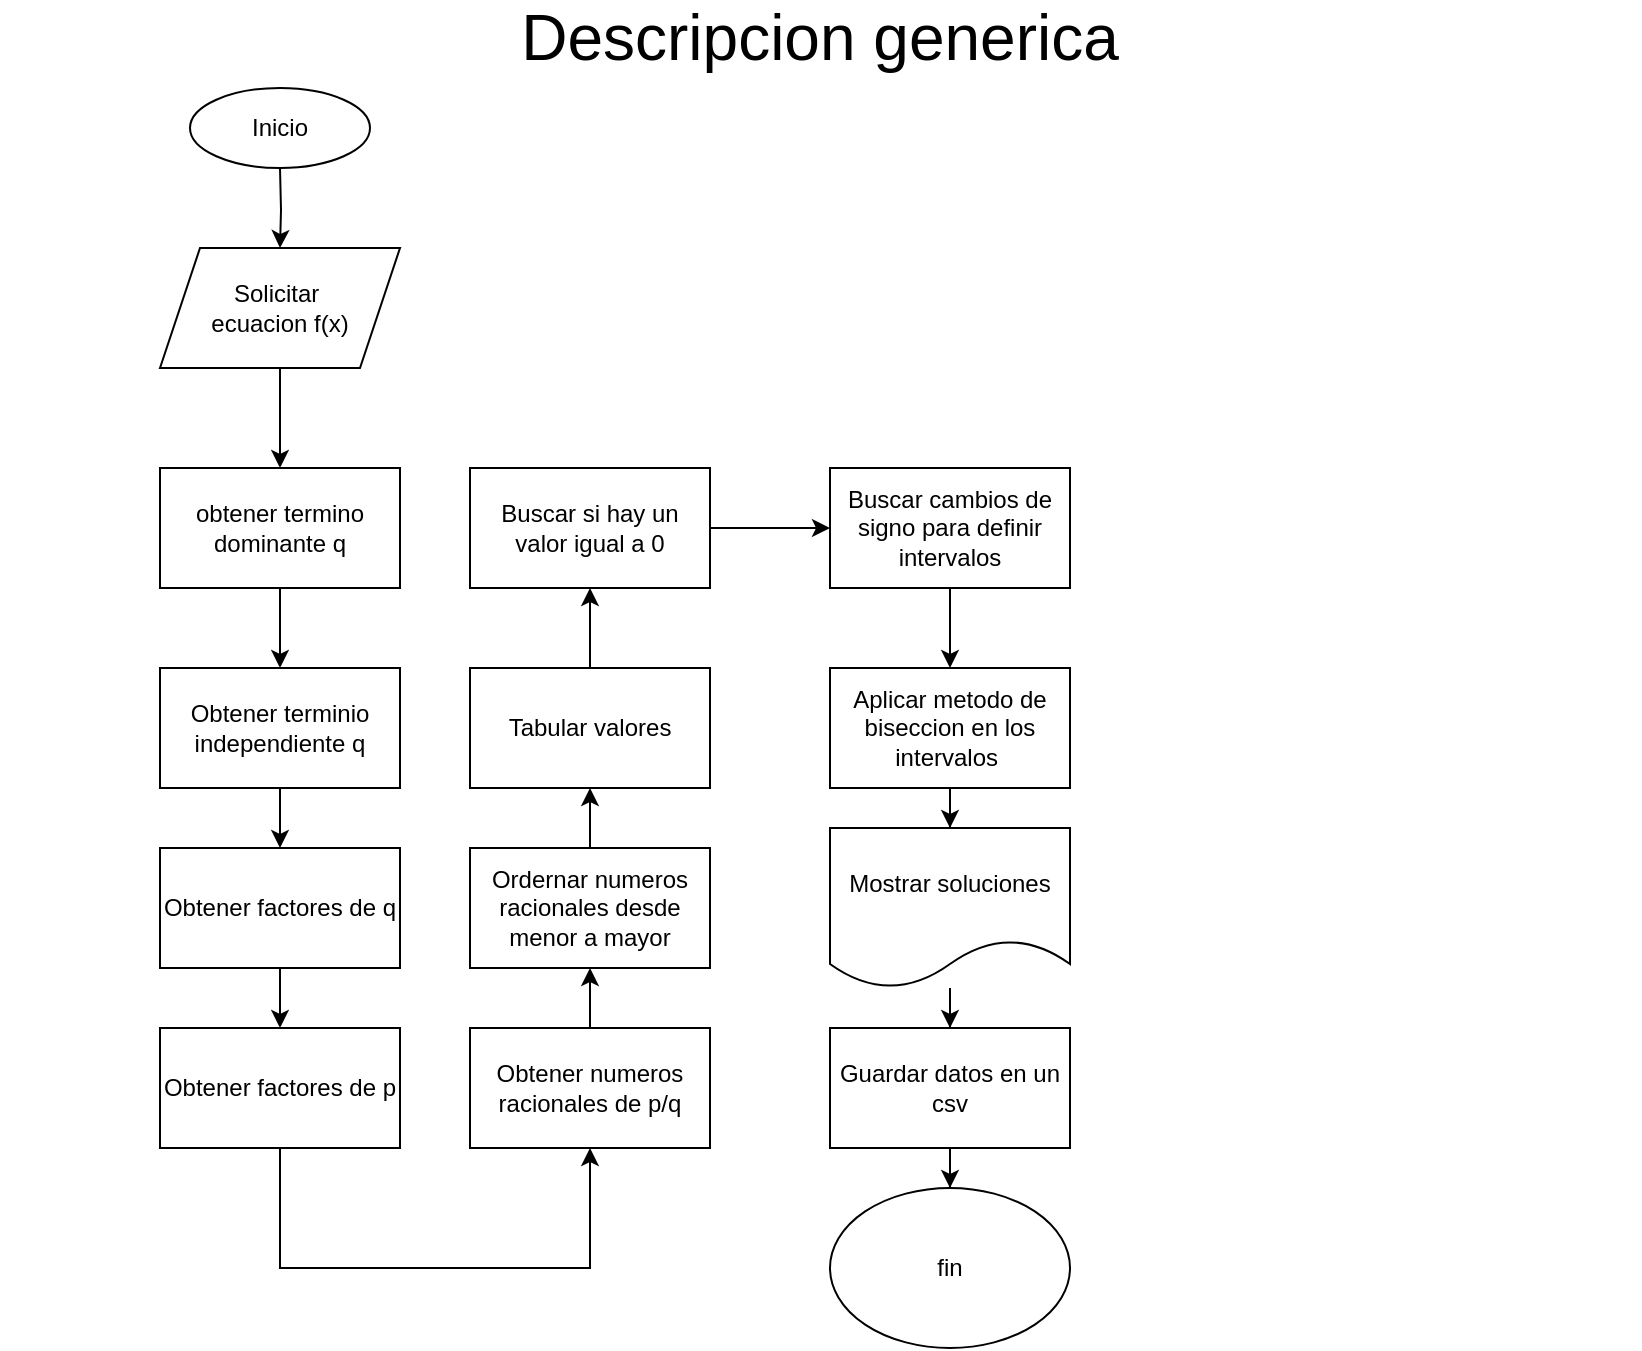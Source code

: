 <mxfile version="28.1.2" pages="4">
  <diagram name="Página-1" id="MC8ZyQXEYce4kLtoMkk8">
    <mxGraphModel dx="1678" dy="989" grid="1" gridSize="10" guides="1" tooltips="1" connect="1" arrows="1" fold="1" page="1" pageScale="1" pageWidth="827" pageHeight="1169" math="0" shadow="0">
      <root>
        <mxCell id="0" />
        <mxCell id="1" parent="0" />
        <mxCell id="cthobEcDny0mZ7YEq7WZ-3" style="edgeStyle=orthogonalEdgeStyle;rounded=0;orthogonalLoop=1;jettySize=auto;html=1;entryX=0.5;entryY=0;entryDx=0;entryDy=0;" edge="1" parent="1" target="cthobEcDny0mZ7YEq7WZ-2">
          <mxGeometry relative="1" as="geometry">
            <mxPoint x="140" y="100" as="sourcePoint" />
          </mxGeometry>
        </mxCell>
        <mxCell id="cthobEcDny0mZ7YEq7WZ-1" value="Inicio" style="ellipse;whiteSpace=wrap;html=1;" vertex="1" parent="1">
          <mxGeometry x="95" y="60" width="90" height="40" as="geometry" />
        </mxCell>
        <mxCell id="cthobEcDny0mZ7YEq7WZ-6" style="edgeStyle=orthogonalEdgeStyle;rounded=0;orthogonalLoop=1;jettySize=auto;html=1;entryX=0.5;entryY=0;entryDx=0;entryDy=0;" edge="1" parent="1" source="cthobEcDny0mZ7YEq7WZ-2" target="cthobEcDny0mZ7YEq7WZ-4">
          <mxGeometry relative="1" as="geometry" />
        </mxCell>
        <mxCell id="cthobEcDny0mZ7YEq7WZ-2" value="Solicitar&amp;nbsp;&lt;div&gt;ecuacion f(x)&lt;/div&gt;" style="shape=parallelogram;perimeter=parallelogramPerimeter;whiteSpace=wrap;html=1;fixedSize=1;" vertex="1" parent="1">
          <mxGeometry x="80" y="140" width="120" height="60" as="geometry" />
        </mxCell>
        <mxCell id="cthobEcDny0mZ7YEq7WZ-7" style="edgeStyle=orthogonalEdgeStyle;rounded=0;orthogonalLoop=1;jettySize=auto;html=1;entryX=0.5;entryY=0;entryDx=0;entryDy=0;" edge="1" parent="1" source="cthobEcDny0mZ7YEq7WZ-4" target="cthobEcDny0mZ7YEq7WZ-5">
          <mxGeometry relative="1" as="geometry" />
        </mxCell>
        <mxCell id="cthobEcDny0mZ7YEq7WZ-4" value="obtener termino dominante q" style="rounded=0;whiteSpace=wrap;html=1;" vertex="1" parent="1">
          <mxGeometry x="80" y="250" width="120" height="60" as="geometry" />
        </mxCell>
        <mxCell id="cthobEcDny0mZ7YEq7WZ-10" style="edgeStyle=orthogonalEdgeStyle;rounded=0;orthogonalLoop=1;jettySize=auto;html=1;entryX=0.5;entryY=0;entryDx=0;entryDy=0;" edge="1" parent="1" source="cthobEcDny0mZ7YEq7WZ-5" target="cthobEcDny0mZ7YEq7WZ-8">
          <mxGeometry relative="1" as="geometry" />
        </mxCell>
        <mxCell id="cthobEcDny0mZ7YEq7WZ-5" value="Obtener terminio independiente q" style="rounded=0;whiteSpace=wrap;html=1;" vertex="1" parent="1">
          <mxGeometry x="80" y="350" width="120" height="60" as="geometry" />
        </mxCell>
        <mxCell id="cthobEcDny0mZ7YEq7WZ-11" style="edgeStyle=orthogonalEdgeStyle;rounded=0;orthogonalLoop=1;jettySize=auto;html=1;entryX=0.5;entryY=0;entryDx=0;entryDy=0;" edge="1" parent="1" source="cthobEcDny0mZ7YEq7WZ-8" target="cthobEcDny0mZ7YEq7WZ-9">
          <mxGeometry relative="1" as="geometry" />
        </mxCell>
        <mxCell id="cthobEcDny0mZ7YEq7WZ-8" value="Obtener factores de q" style="rounded=0;whiteSpace=wrap;html=1;" vertex="1" parent="1">
          <mxGeometry x="80" y="440" width="120" height="60" as="geometry" />
        </mxCell>
        <mxCell id="cthobEcDny0mZ7YEq7WZ-14" style="edgeStyle=orthogonalEdgeStyle;rounded=0;orthogonalLoop=1;jettySize=auto;html=1;entryX=0.5;entryY=1;entryDx=0;entryDy=0;" edge="1" parent="1" source="cthobEcDny0mZ7YEq7WZ-9" target="cthobEcDny0mZ7YEq7WZ-12">
          <mxGeometry relative="1" as="geometry">
            <Array as="points">
              <mxPoint x="140" y="650" />
              <mxPoint x="295" y="650" />
            </Array>
          </mxGeometry>
        </mxCell>
        <mxCell id="cthobEcDny0mZ7YEq7WZ-9" value="Obtener factores de p" style="rounded=0;whiteSpace=wrap;html=1;" vertex="1" parent="1">
          <mxGeometry x="80" y="530" width="120" height="60" as="geometry" />
        </mxCell>
        <mxCell id="cthobEcDny0mZ7YEq7WZ-15" style="edgeStyle=orthogonalEdgeStyle;rounded=0;orthogonalLoop=1;jettySize=auto;html=1;entryX=0.5;entryY=1;entryDx=0;entryDy=0;" edge="1" parent="1" source="cthobEcDny0mZ7YEq7WZ-12" target="cthobEcDny0mZ7YEq7WZ-13">
          <mxGeometry relative="1" as="geometry" />
        </mxCell>
        <mxCell id="cthobEcDny0mZ7YEq7WZ-12" value="Obtener numeros racionales de p/q" style="rounded=0;whiteSpace=wrap;html=1;" vertex="1" parent="1">
          <mxGeometry x="235" y="530" width="120" height="60" as="geometry" />
        </mxCell>
        <mxCell id="cthobEcDny0mZ7YEq7WZ-24" style="edgeStyle=orthogonalEdgeStyle;rounded=0;orthogonalLoop=1;jettySize=auto;html=1;entryX=0.5;entryY=1;entryDx=0;entryDy=0;" edge="1" parent="1" source="cthobEcDny0mZ7YEq7WZ-13" target="cthobEcDny0mZ7YEq7WZ-16">
          <mxGeometry relative="1" as="geometry" />
        </mxCell>
        <mxCell id="cthobEcDny0mZ7YEq7WZ-13" value="Ordernar numeros racionales desde menor a mayor" style="rounded=0;whiteSpace=wrap;html=1;" vertex="1" parent="1">
          <mxGeometry x="235" y="440" width="120" height="60" as="geometry" />
        </mxCell>
        <mxCell id="cthobEcDny0mZ7YEq7WZ-25" style="edgeStyle=orthogonalEdgeStyle;rounded=0;orthogonalLoop=1;jettySize=auto;html=1;entryX=0.5;entryY=1;entryDx=0;entryDy=0;" edge="1" parent="1" source="cthobEcDny0mZ7YEq7WZ-16" target="cthobEcDny0mZ7YEq7WZ-17">
          <mxGeometry relative="1" as="geometry" />
        </mxCell>
        <mxCell id="cthobEcDny0mZ7YEq7WZ-16" value="Tabular valores" style="rounded=0;whiteSpace=wrap;html=1;" vertex="1" parent="1">
          <mxGeometry x="235" y="350" width="120" height="60" as="geometry" />
        </mxCell>
        <mxCell id="cthobEcDny0mZ7YEq7WZ-26" style="edgeStyle=orthogonalEdgeStyle;rounded=0;orthogonalLoop=1;jettySize=auto;html=1;entryX=0;entryY=0.5;entryDx=0;entryDy=0;" edge="1" parent="1" source="cthobEcDny0mZ7YEq7WZ-17" target="cthobEcDny0mZ7YEq7WZ-18">
          <mxGeometry relative="1" as="geometry" />
        </mxCell>
        <mxCell id="cthobEcDny0mZ7YEq7WZ-17" value="Buscar si hay un valor igual a 0" style="rounded=0;whiteSpace=wrap;html=1;" vertex="1" parent="1">
          <mxGeometry x="235" y="250" width="120" height="60" as="geometry" />
        </mxCell>
        <mxCell id="cthobEcDny0mZ7YEq7WZ-27" style="edgeStyle=orthogonalEdgeStyle;rounded=0;orthogonalLoop=1;jettySize=auto;html=1;entryX=0.5;entryY=0;entryDx=0;entryDy=0;" edge="1" parent="1" source="cthobEcDny0mZ7YEq7WZ-18" target="cthobEcDny0mZ7YEq7WZ-19">
          <mxGeometry relative="1" as="geometry" />
        </mxCell>
        <mxCell id="cthobEcDny0mZ7YEq7WZ-18" value="Buscar cambios de signo para definir intervalos" style="rounded=0;whiteSpace=wrap;html=1;" vertex="1" parent="1">
          <mxGeometry x="415" y="250" width="120" height="60" as="geometry" />
        </mxCell>
        <mxCell id="cthobEcDny0mZ7YEq7WZ-28" style="edgeStyle=orthogonalEdgeStyle;rounded=0;orthogonalLoop=1;jettySize=auto;html=1;entryX=0.5;entryY=0;entryDx=0;entryDy=0;" edge="1" parent="1" source="cthobEcDny0mZ7YEq7WZ-19" target="cthobEcDny0mZ7YEq7WZ-21">
          <mxGeometry relative="1" as="geometry" />
        </mxCell>
        <mxCell id="cthobEcDny0mZ7YEq7WZ-19" value="Aplicar metodo de biseccion en los intervalos&amp;nbsp;" style="rounded=0;whiteSpace=wrap;html=1;" vertex="1" parent="1">
          <mxGeometry x="415" y="350" width="120" height="60" as="geometry" />
        </mxCell>
        <mxCell id="cthobEcDny0mZ7YEq7WZ-29" style="edgeStyle=orthogonalEdgeStyle;rounded=0;orthogonalLoop=1;jettySize=auto;html=1;entryX=0.5;entryY=0;entryDx=0;entryDy=0;" edge="1" parent="1" source="cthobEcDny0mZ7YEq7WZ-21" target="cthobEcDny0mZ7YEq7WZ-22">
          <mxGeometry relative="1" as="geometry" />
        </mxCell>
        <mxCell id="cthobEcDny0mZ7YEq7WZ-21" value="Mostrar soluciones" style="shape=document;whiteSpace=wrap;html=1;boundedLbl=1;" vertex="1" parent="1">
          <mxGeometry x="415" y="430" width="120" height="80" as="geometry" />
        </mxCell>
        <mxCell id="cthobEcDny0mZ7YEq7WZ-30" style="edgeStyle=orthogonalEdgeStyle;rounded=0;orthogonalLoop=1;jettySize=auto;html=1;entryX=0.5;entryY=0;entryDx=0;entryDy=0;" edge="1" parent="1" source="cthobEcDny0mZ7YEq7WZ-22" target="cthobEcDny0mZ7YEq7WZ-23">
          <mxGeometry relative="1" as="geometry" />
        </mxCell>
        <mxCell id="cthobEcDny0mZ7YEq7WZ-22" value="Guardar datos en un csv" style="rounded=0;whiteSpace=wrap;html=1;" vertex="1" parent="1">
          <mxGeometry x="415" y="530" width="120" height="60" as="geometry" />
        </mxCell>
        <mxCell id="cthobEcDny0mZ7YEq7WZ-23" value="fin" style="ellipse;whiteSpace=wrap;html=1;" vertex="1" parent="1">
          <mxGeometry x="415" y="610" width="120" height="80" as="geometry" />
        </mxCell>
        <mxCell id="GOoDdkEHxIExhY_IjwAM-1" value="&lt;font style=&quot;font-size: 32px;&quot;&gt;Descripcion generica&lt;/font&gt;" style="text;html=1;align=center;verticalAlign=middle;whiteSpace=wrap;rounded=0;" vertex="1" parent="1">
          <mxGeometry y="20" width="820" height="30" as="geometry" />
        </mxCell>
      </root>
    </mxGraphModel>
  </diagram>
  <diagram id="Iwq-_0JRcqvZ9nsTxB9f" name="Página-2">
    <mxGraphModel dx="815" dy="481" grid="1" gridSize="10" guides="1" tooltips="1" connect="1" arrows="1" fold="1" page="1" pageScale="1" pageWidth="827" pageHeight="1169" math="0" shadow="0">
      <root>
        <mxCell id="0" />
        <mxCell id="1" parent="0" />
        <mxCell id="3KULb6sMIFByo9FzDDgP-1" value="&lt;font style=&quot;font-size: 32px;&quot;&gt;Encontrar Multiplos de un Numero&lt;/font&gt;" style="text;html=1;align=center;verticalAlign=middle;whiteSpace=wrap;rounded=0;" vertex="1" parent="1">
          <mxGeometry y="20" width="820" height="30" as="geometry" />
        </mxCell>
        <mxCell id="3KULb6sMIFByo9FzDDgP-6" style="edgeStyle=orthogonalEdgeStyle;rounded=0;orthogonalLoop=1;jettySize=auto;html=1;entryX=0.5;entryY=0;entryDx=0;entryDy=0;" edge="1" parent="1" source="3KULb6sMIFByo9FzDDgP-2" target="3KULb6sMIFByo9FzDDgP-4">
          <mxGeometry relative="1" as="geometry" />
        </mxCell>
        <mxCell id="3KULb6sMIFByo9FzDDgP-2" value="Inicio" style="ellipse;whiteSpace=wrap;html=1;" vertex="1" parent="1">
          <mxGeometry x="320" y="70" width="90" height="60" as="geometry" />
        </mxCell>
        <mxCell id="3KULb6sMIFByo9FzDDgP-9" style="edgeStyle=orthogonalEdgeStyle;rounded=0;orthogonalLoop=1;jettySize=auto;html=1;entryX=0.5;entryY=0;entryDx=0;entryDy=0;" edge="1" parent="1" source="3KULb6sMIFByo9FzDDgP-3" target="3KULb6sMIFByo9FzDDgP-8">
          <mxGeometry relative="1" as="geometry" />
        </mxCell>
        <mxCell id="3KULb6sMIFByo9FzDDgP-3" value="Leer numero y guardarlo en:&amp;nbsp;&lt;div&gt;num&lt;/div&gt;" style="shape=parallelogram;perimeter=parallelogramPerimeter;whiteSpace=wrap;html=1;fixedSize=1;" vertex="1" parent="1">
          <mxGeometry x="305" y="230" width="120" height="60" as="geometry" />
        </mxCell>
        <mxCell id="3KULb6sMIFByo9FzDDgP-7" style="edgeStyle=orthogonalEdgeStyle;rounded=0;orthogonalLoop=1;jettySize=auto;html=1;entryX=0.5;entryY=0;entryDx=0;entryDy=0;" edge="1" parent="1" source="3KULb6sMIFByo9FzDDgP-4" target="3KULb6sMIFByo9FzDDgP-3">
          <mxGeometry relative="1" as="geometry" />
        </mxCell>
        <mxCell id="3KULb6sMIFByo9FzDDgP-4" value="&lt;div style=&quot;text-align: left;&quot;&gt;&lt;span style=&quot;background-color: transparent; color: light-dark(rgb(0, 0, 0), rgb(255, 255, 255));&quot;&gt;&lt;font style=&quot;font-size: 8px;&quot;&gt;Declarar:&lt;/font&gt;&lt;/span&gt;&lt;/div&gt;&lt;div&gt;num : int&lt;/div&gt;&lt;div&gt;multiplos : list&amp;lt;int&amp;gt;&lt;/div&gt;&lt;div&gt;&lt;br&gt;&lt;/div&gt;" style="rounded=0;whiteSpace=wrap;html=1;" vertex="1" parent="1">
          <mxGeometry x="305" y="150" width="120" height="60" as="geometry" />
        </mxCell>
        <mxCell id="3KULb6sMIFByo9FzDDgP-25" style="edgeStyle=orthogonalEdgeStyle;rounded=0;orthogonalLoop=1;jettySize=auto;html=1;entryX=0.5;entryY=0;entryDx=0;entryDy=0;" edge="1" parent="1" source="3KULb6sMIFByo9FzDDgP-8" target="3KULb6sMIFByo9FzDDgP-21">
          <mxGeometry relative="1" as="geometry" />
        </mxCell>
        <mxCell id="3KULb6sMIFByo9FzDDgP-8" value="declarar&amp;nbsp;&lt;div&gt;i : int = 1&lt;/div&gt;" style="rounded=0;whiteSpace=wrap;html=1;" vertex="1" parent="1">
          <mxGeometry x="305" y="320" width="120" height="60" as="geometry" />
        </mxCell>
        <mxCell id="3KULb6sMIFByo9FzDDgP-13" style="edgeStyle=orthogonalEdgeStyle;rounded=0;orthogonalLoop=1;jettySize=auto;html=1;entryX=0;entryY=0.5;entryDx=0;entryDy=0;" edge="1" parent="1" source="3KULb6sMIFByo9FzDDgP-10" target="3KULb6sMIFByo9FzDDgP-12">
          <mxGeometry relative="1" as="geometry" />
        </mxCell>
        <mxCell id="3KULb6sMIFByo9FzDDgP-18" style="edgeStyle=orthogonalEdgeStyle;rounded=0;orthogonalLoop=1;jettySize=auto;html=1;entryX=0.5;entryY=0;entryDx=0;entryDy=0;" edge="1" parent="1" source="3KULb6sMIFByo9FzDDgP-10" target="3KULb6sMIFByo9FzDDgP-17">
          <mxGeometry relative="1" as="geometry" />
        </mxCell>
        <mxCell id="3KULb6sMIFByo9FzDDgP-10" value="num % i == 0" style="rhombus;whiteSpace=wrap;html=1;" vertex="1" parent="1">
          <mxGeometry x="317.5" y="540" width="95" height="90" as="geometry" />
        </mxCell>
        <mxCell id="3KULb6sMIFByo9FzDDgP-20" style="edgeStyle=orthogonalEdgeStyle;rounded=0;orthogonalLoop=1;jettySize=auto;html=1;entryX=1;entryY=0.5;entryDx=0;entryDy=0;" edge="1" parent="1" source="3KULb6sMIFByo9FzDDgP-12" target="3KULb6sMIFByo9FzDDgP-17">
          <mxGeometry relative="1" as="geometry">
            <Array as="points">
              <mxPoint x="550" y="730" />
            </Array>
          </mxGeometry>
        </mxCell>
        <mxCell id="3KULb6sMIFByo9FzDDgP-12" value="Agregar i en list" style="rounded=0;whiteSpace=wrap;html=1;" vertex="1" parent="1">
          <mxGeometry x="490" y="555" width="120" height="60" as="geometry" />
        </mxCell>
        <mxCell id="3KULb6sMIFByo9FzDDgP-14" value="Si" style="text;html=1;align=center;verticalAlign=middle;resizable=0;points=[];autosize=1;strokeColor=none;fillColor=none;" vertex="1" parent="1">
          <mxGeometry x="405" y="558" width="30" height="30" as="geometry" />
        </mxCell>
        <mxCell id="3KULb6sMIFByo9FzDDgP-26" style="edgeStyle=orthogonalEdgeStyle;rounded=0;orthogonalLoop=1;jettySize=auto;html=1;entryX=0;entryY=0.5;entryDx=0;entryDy=0;" edge="1" parent="1" source="3KULb6sMIFByo9FzDDgP-17" target="3KULb6sMIFByo9FzDDgP-21">
          <mxGeometry relative="1" as="geometry">
            <Array as="points">
              <mxPoint x="210" y="730" />
              <mxPoint x="210" y="445" />
            </Array>
          </mxGeometry>
        </mxCell>
        <mxCell id="3KULb6sMIFByo9FzDDgP-17" value="Incrementar i" style="rounded=0;whiteSpace=wrap;html=1;" vertex="1" parent="1">
          <mxGeometry x="305" y="700" width="120" height="60" as="geometry" />
        </mxCell>
        <mxCell id="3KULb6sMIFByo9FzDDgP-19" value="No" style="text;html=1;align=center;verticalAlign=middle;resizable=0;points=[];autosize=1;strokeColor=none;fillColor=none;" vertex="1" parent="1">
          <mxGeometry x="360" y="620" width="40" height="30" as="geometry" />
        </mxCell>
        <mxCell id="3KULb6sMIFByo9FzDDgP-24" style="edgeStyle=orthogonalEdgeStyle;rounded=0;orthogonalLoop=1;jettySize=auto;html=1;entryX=0.5;entryY=0;entryDx=0;entryDy=0;" edge="1" parent="1" source="3KULb6sMIFByo9FzDDgP-21" target="3KULb6sMIFByo9FzDDgP-10">
          <mxGeometry relative="1" as="geometry" />
        </mxCell>
        <mxCell id="3KULb6sMIFByo9FzDDgP-30" style="edgeStyle=orthogonalEdgeStyle;rounded=0;orthogonalLoop=1;jettySize=auto;html=1;entryX=0.5;entryY=1;entryDx=0;entryDy=0;" edge="1" parent="1" source="3KULb6sMIFByo9FzDDgP-21" target="3KULb6sMIFByo9FzDDgP-31">
          <mxGeometry relative="1" as="geometry">
            <mxPoint x="580" y="310" as="targetPoint" />
          </mxGeometry>
        </mxCell>
        <mxCell id="3KULb6sMIFByo9FzDDgP-21" value="i &amp;lt;= num" style="rhombus;whiteSpace=wrap;html=1;" vertex="1" parent="1">
          <mxGeometry x="318.75" y="400" width="92.5" height="90" as="geometry" />
        </mxCell>
        <mxCell id="3KULb6sMIFByo9FzDDgP-22" value="Si" style="text;html=1;align=center;verticalAlign=middle;resizable=0;points=[];autosize=1;strokeColor=none;fillColor=none;" vertex="1" parent="1">
          <mxGeometry x="365" y="478" width="30" height="30" as="geometry" />
        </mxCell>
        <mxCell id="3KULb6sMIFByo9FzDDgP-27" value="" style="endArrow=classic;html=1;rounded=0;" edge="1" parent="1">
          <mxGeometry width="50" height="50" relative="1" as="geometry">
            <mxPoint x="280" y="280" as="sourcePoint" />
            <mxPoint x="330" y="280" as="targetPoint" />
          </mxGeometry>
        </mxCell>
        <mxCell id="3KULb6sMIFByo9FzDDgP-28" value="No" style="text;html=1;align=center;verticalAlign=middle;resizable=0;points=[];autosize=1;strokeColor=none;fillColor=none;" vertex="1" parent="1">
          <mxGeometry x="400" y="420" width="40" height="30" as="geometry" />
        </mxCell>
        <mxCell id="3KULb6sMIFByo9FzDDgP-33" style="edgeStyle=orthogonalEdgeStyle;rounded=0;orthogonalLoop=1;jettySize=auto;html=1;" edge="1" parent="1" source="3KULb6sMIFByo9FzDDgP-31" target="3KULb6sMIFByo9FzDDgP-32">
          <mxGeometry relative="1" as="geometry" />
        </mxCell>
        <mxCell id="3KULb6sMIFByo9FzDDgP-31" value="Retornar list" style="rounded=0;whiteSpace=wrap;html=1;" vertex="1" parent="1">
          <mxGeometry x="520" y="320" width="120" height="60" as="geometry" />
        </mxCell>
        <mxCell id="3KULb6sMIFByo9FzDDgP-32" value="Fin" style="ellipse;whiteSpace=wrap;html=1;" vertex="1" parent="1">
          <mxGeometry x="540" y="210" width="80" height="50" as="geometry" />
        </mxCell>
      </root>
    </mxGraphModel>
  </diagram>
  <diagram id="v2JvwoSPjUGp8ZFd-jJ1" name="Página-3">
    <mxGraphModel dx="951" dy="561" grid="1" gridSize="10" guides="1" tooltips="1" connect="1" arrows="1" fold="1" page="1" pageScale="1" pageWidth="827" pageHeight="1169" math="0" shadow="0">
      <root>
        <mxCell id="0" />
        <mxCell id="1" parent="0" />
        <mxCell id="hXj55srzm39shax3qpeV-2" style="edgeStyle=orthogonalEdgeStyle;rounded=0;orthogonalLoop=1;jettySize=auto;html=1;entryX=0.5;entryY=0;entryDx=0;entryDy=0;" edge="1" parent="1" source="dP6lt8RJ6Iz6T8ERiRvf-1" target="9B70GUxrLNEjZCPF8RvN-2">
          <mxGeometry relative="1" as="geometry" />
        </mxCell>
        <mxCell id="dP6lt8RJ6Iz6T8ERiRvf-1" value="Inicio" style="ellipse;whiteSpace=wrap;html=1;" vertex="1" parent="1">
          <mxGeometry x="110" y="50" width="100" height="60" as="geometry" />
        </mxCell>
        <mxCell id="hXj55srzm39shax3qpeV-3" style="edgeStyle=orthogonalEdgeStyle;rounded=0;orthogonalLoop=1;jettySize=auto;html=1;" edge="1" parent="1" source="9B70GUxrLNEjZCPF8RvN-2" target="F_A9keaIRa2puLwoar4t-2">
          <mxGeometry relative="1" as="geometry" />
        </mxCell>
        <mxCell id="9B70GUxrLNEjZCPF8RvN-2" value="Declarar:&lt;div&gt;P : number&lt;/div&gt;&lt;div&gt;Q : number&lt;/div&gt;" style="rounded=0;whiteSpace=wrap;html=1;" vertex="1" parent="1">
          <mxGeometry x="100" y="150" width="120" height="60" as="geometry" />
        </mxCell>
        <mxCell id="hXj55srzm39shax3qpeV-4" style="edgeStyle=orthogonalEdgeStyle;rounded=0;orthogonalLoop=1;jettySize=auto;html=1;" edge="1" parent="1" source="F_A9keaIRa2puLwoar4t-2" target="hXj55srzm39shax3qpeV-1">
          <mxGeometry relative="1" as="geometry" />
        </mxCell>
        <mxCell id="F_A9keaIRa2puLwoar4t-2" value="CALL&amp;nbsp; Multiplos de un Numero:&lt;div&gt;P&lt;/div&gt;" style="rounded=1;whiteSpace=wrap;html=1;" vertex="1" parent="1">
          <mxGeometry x="100" y="240" width="120" height="60" as="geometry" />
        </mxCell>
        <mxCell id="hXj55srzm39shax3qpeV-8" style="edgeStyle=orthogonalEdgeStyle;rounded=0;orthogonalLoop=1;jettySize=auto;html=1;entryX=0.5;entryY=0;entryDx=0;entryDy=0;" edge="1" parent="1" source="hXj55srzm39shax3qpeV-1" target="hXj55srzm39shax3qpeV-5">
          <mxGeometry relative="1" as="geometry" />
        </mxCell>
        <mxCell id="hXj55srzm39shax3qpeV-1" value="Guardar en multiplosP : list&amp;lt;int&amp;gt;" style="rounded=0;whiteSpace=wrap;html=1;" vertex="1" parent="1">
          <mxGeometry x="100" y="320" width="120" height="60" as="geometry" />
        </mxCell>
        <mxCell id="hXj55srzm39shax3qpeV-7" style="edgeStyle=orthogonalEdgeStyle;rounded=0;orthogonalLoop=1;jettySize=auto;html=1;entryX=0.5;entryY=0;entryDx=0;entryDy=0;" edge="1" parent="1" source="hXj55srzm39shax3qpeV-5" target="hXj55srzm39shax3qpeV-6">
          <mxGeometry relative="1" as="geometry" />
        </mxCell>
        <mxCell id="hXj55srzm39shax3qpeV-5" value="CALL Multiplos del un Numero:&lt;div&gt;Q&lt;/div&gt;" style="rounded=1;whiteSpace=wrap;html=1;" vertex="1" parent="1">
          <mxGeometry x="100" y="410" width="120" height="60" as="geometry" />
        </mxCell>
        <mxCell id="Gb6CkE4CEvmy9ENMzLqK-4" style="edgeStyle=orthogonalEdgeStyle;rounded=0;orthogonalLoop=1;jettySize=auto;html=1;entryX=0.5;entryY=0;entryDx=0;entryDy=0;" edge="1" parent="1" source="hXj55srzm39shax3qpeV-6" target="Gb6CkE4CEvmy9ENMzLqK-3">
          <mxGeometry relative="1" as="geometry" />
        </mxCell>
        <mxCell id="hXj55srzm39shax3qpeV-6" value="Guardar en multiplosQ : list&amp;lt;int&amp;gt;" style="rounded=0;whiteSpace=wrap;html=1;" vertex="1" parent="1">
          <mxGeometry x="100" y="490" width="120" height="60" as="geometry" />
        </mxCell>
        <mxCell id="Gb6CkE4CEvmy9ENMzLqK-10" style="edgeStyle=orthogonalEdgeStyle;rounded=0;orthogonalLoop=1;jettySize=auto;html=1;entryX=0.5;entryY=0;entryDx=0;entryDy=0;" edge="1" parent="1" source="Gb6CkE4CEvmy9ENMzLqK-2" target="Gb6CkE4CEvmy9ENMzLqK-8">
          <mxGeometry relative="1" as="geometry" />
        </mxCell>
        <mxCell id="Gb6CkE4CEvmy9ENMzLqK-25" style="edgeStyle=orthogonalEdgeStyle;rounded=0;orthogonalLoop=1;jettySize=auto;html=1;" edge="1" parent="1" source="Gb6CkE4CEvmy9ENMzLqK-2" target="Gb6CkE4CEvmy9ENMzLqK-24">
          <mxGeometry relative="1" as="geometry" />
        </mxCell>
        <mxCell id="Gb6CkE4CEvmy9ENMzLqK-2" value="i &amp;lt; longitud de&lt;div&gt;multiplosP&lt;/div&gt;" style="rhombus;whiteSpace=wrap;html=1;" vertex="1" parent="1">
          <mxGeometry x="280" y="680" width="120" height="100" as="geometry" />
        </mxCell>
        <mxCell id="Gb6CkE4CEvmy9ENMzLqK-6" style="edgeStyle=orthogonalEdgeStyle;rounded=0;orthogonalLoop=1;jettySize=auto;html=1;entryX=0;entryY=0.5;entryDx=0;entryDy=0;" edge="1" parent="1" source="Gb6CkE4CEvmy9ENMzLqK-3" target="Gb6CkE4CEvmy9ENMzLqK-5">
          <mxGeometry relative="1" as="geometry" />
        </mxCell>
        <mxCell id="Gb6CkE4CEvmy9ENMzLqK-3" value="Decalarar&lt;div&gt;numRacionales : list&amp;lt;number&amp;gt;&lt;/div&gt;" style="rounded=0;whiteSpace=wrap;html=1;" vertex="1" parent="1">
          <mxGeometry x="100" y="585" width="120" height="60" as="geometry" />
        </mxCell>
        <mxCell id="Gb6CkE4CEvmy9ENMzLqK-7" style="edgeStyle=orthogonalEdgeStyle;rounded=0;orthogonalLoop=1;jettySize=auto;html=1;entryX=0.5;entryY=0;entryDx=0;entryDy=0;" edge="1" parent="1" source="Gb6CkE4CEvmy9ENMzLqK-5" target="Gb6CkE4CEvmy9ENMzLqK-2">
          <mxGeometry relative="1" as="geometry" />
        </mxCell>
        <mxCell id="Gb6CkE4CEvmy9ENMzLqK-5" value="Decalarar&lt;div&gt;i : int = 0&lt;/div&gt;&lt;div&gt;&lt;br&gt;&lt;/div&gt;" style="rounded=0;whiteSpace=wrap;html=1;" vertex="1" parent="1">
          <mxGeometry x="280" y="585" width="120" height="60" as="geometry" />
        </mxCell>
        <mxCell id="Gb6CkE4CEvmy9ENMzLqK-11" style="edgeStyle=orthogonalEdgeStyle;rounded=0;orthogonalLoop=1;jettySize=auto;html=1;entryX=0.5;entryY=0;entryDx=0;entryDy=0;" edge="1" parent="1" source="Gb6CkE4CEvmy9ENMzLqK-8" target="Gb6CkE4CEvmy9ENMzLqK-9">
          <mxGeometry relative="1" as="geometry" />
        </mxCell>
        <mxCell id="Gb6CkE4CEvmy9ENMzLqK-8" value="Declarar&lt;div&gt;j = 0&lt;/div&gt;" style="rounded=0;whiteSpace=wrap;html=1;" vertex="1" parent="1">
          <mxGeometry x="280" y="820" width="120" height="60" as="geometry" />
        </mxCell>
        <mxCell id="Gb6CkE4CEvmy9ENMzLqK-13" style="edgeStyle=orthogonalEdgeStyle;rounded=0;orthogonalLoop=1;jettySize=auto;html=1;" edge="1" parent="1" source="Gb6CkE4CEvmy9ENMzLqK-9" target="Gb6CkE4CEvmy9ENMzLqK-12">
          <mxGeometry relative="1" as="geometry" />
        </mxCell>
        <mxCell id="Gb6CkE4CEvmy9ENMzLqK-20" style="edgeStyle=orthogonalEdgeStyle;rounded=0;orthogonalLoop=1;jettySize=auto;html=1;" edge="1" parent="1" source="Gb6CkE4CEvmy9ENMzLqK-9" target="Gb6CkE4CEvmy9ENMzLqK-17">
          <mxGeometry relative="1" as="geometry" />
        </mxCell>
        <mxCell id="Gb6CkE4CEvmy9ENMzLqK-9" value="j &amp;lt; longitud de&lt;div&gt;multiplosQ&lt;/div&gt;" style="rhombus;whiteSpace=wrap;html=1;" vertex="1" parent="1">
          <mxGeometry x="280" y="920" width="120" height="100" as="geometry" />
        </mxCell>
        <mxCell id="Gb6CkE4CEvmy9ENMzLqK-15" style="edgeStyle=orthogonalEdgeStyle;rounded=0;orthogonalLoop=1;jettySize=auto;html=1;entryX=0;entryY=0.5;entryDx=0;entryDy=0;" edge="1" parent="1" source="Gb6CkE4CEvmy9ENMzLqK-12" target="Gb6CkE4CEvmy9ENMzLqK-14">
          <mxGeometry relative="1" as="geometry" />
        </mxCell>
        <mxCell id="Gb6CkE4CEvmy9ENMzLqK-12" value="Agregar (multiplosP.get(i) /&lt;div&gt;multiplosQ.get) en numRacionales&lt;/div&gt;" style="rounded=0;whiteSpace=wrap;html=1;" vertex="1" parent="1">
          <mxGeometry x="440" y="920" width="120" height="100" as="geometry" />
        </mxCell>
        <mxCell id="Gb6CkE4CEvmy9ENMzLqK-16" style="edgeStyle=orthogonalEdgeStyle;rounded=0;orthogonalLoop=1;jettySize=auto;html=1;entryX=0.5;entryY=1;entryDx=0;entryDy=0;" edge="1" parent="1" source="Gb6CkE4CEvmy9ENMzLqK-14" target="Gb6CkE4CEvmy9ENMzLqK-9">
          <mxGeometry relative="1" as="geometry">
            <Array as="points">
              <mxPoint x="670" y="1070" />
              <mxPoint x="340" y="1070" />
            </Array>
          </mxGeometry>
        </mxCell>
        <mxCell id="Gb6CkE4CEvmy9ENMzLqK-14" value="Incrementar j" style="rounded=0;whiteSpace=wrap;html=1;" vertex="1" parent="1">
          <mxGeometry x="610" y="940" width="120" height="60" as="geometry" />
        </mxCell>
        <mxCell id="Gb6CkE4CEvmy9ENMzLqK-23" style="edgeStyle=orthogonalEdgeStyle;rounded=0;orthogonalLoop=1;jettySize=auto;html=1;entryX=0;entryY=0.5;entryDx=0;entryDy=0;" edge="1" parent="1" source="Gb6CkE4CEvmy9ENMzLqK-17" target="Gb6CkE4CEvmy9ENMzLqK-2">
          <mxGeometry relative="1" as="geometry">
            <Array as="points">
              <mxPoint x="180" y="730" />
            </Array>
          </mxGeometry>
        </mxCell>
        <mxCell id="Gb6CkE4CEvmy9ENMzLqK-17" value="Incrementar i" style="rounded=0;whiteSpace=wrap;html=1;" vertex="1" parent="1">
          <mxGeometry x="120" y="940" width="120" height="60" as="geometry" />
        </mxCell>
        <mxCell id="Gb6CkE4CEvmy9ENMzLqK-18" value="Si" style="text;html=1;align=center;verticalAlign=middle;resizable=0;points=[];autosize=1;strokeColor=none;fillColor=none;" vertex="1" parent="1">
          <mxGeometry x="395" y="938" width="30" height="30" as="geometry" />
        </mxCell>
        <mxCell id="Gb6CkE4CEvmy9ENMzLqK-19" value="No" style="text;html=1;align=center;verticalAlign=middle;resizable=0;points=[];autosize=1;strokeColor=none;fillColor=none;" vertex="1" parent="1">
          <mxGeometry x="250" y="938" width="40" height="30" as="geometry" />
        </mxCell>
        <mxCell id="Gb6CkE4CEvmy9ENMzLqK-21" value="Si" style="text;html=1;align=center;verticalAlign=middle;resizable=0;points=[];autosize=1;strokeColor=none;fillColor=none;" vertex="1" parent="1">
          <mxGeometry x="345" y="768" width="30" height="30" as="geometry" />
        </mxCell>
        <mxCell id="Gb6CkE4CEvmy9ENMzLqK-22" value="No" style="text;html=1;align=center;verticalAlign=middle;resizable=0;points=[];autosize=1;strokeColor=none;fillColor=none;" vertex="1" parent="1">
          <mxGeometry x="395" y="698" width="40" height="30" as="geometry" />
        </mxCell>
        <mxCell id="Gb6CkE4CEvmy9ENMzLqK-27" style="edgeStyle=orthogonalEdgeStyle;rounded=0;orthogonalLoop=1;jettySize=auto;html=1;" edge="1" parent="1" source="Gb6CkE4CEvmy9ENMzLqK-24" target="Gb6CkE4CEvmy9ENMzLqK-26">
          <mxGeometry relative="1" as="geometry" />
        </mxCell>
        <mxCell id="Gb6CkE4CEvmy9ENMzLqK-24" value="&lt;div&gt;Retornar numRacionales&lt;/div&gt;" style="rounded=0;whiteSpace=wrap;html=1;" vertex="1" parent="1">
          <mxGeometry x="510" y="700" width="120" height="60" as="geometry" />
        </mxCell>
        <mxCell id="Gb6CkE4CEvmy9ENMzLqK-26" value="Fin" style="ellipse;whiteSpace=wrap;html=1;" vertex="1" parent="1">
          <mxGeometry x="520" y="585" width="100" height="60" as="geometry" />
        </mxCell>
        <mxCell id="4ns0r1df8_nl6ArFMVfV-1" value="&lt;font style=&quot;font-size: 32px;&quot;&gt;Encontrar numeros racionales&lt;/font&gt;" style="text;html=1;align=center;verticalAlign=middle;whiteSpace=wrap;rounded=0;" vertex="1" parent="1">
          <mxGeometry x="7" y="10" width="820" height="30" as="geometry" />
        </mxCell>
      </root>
    </mxGraphModel>
  </diagram>
  <diagram id="uW9PkNmIDpu8E2Bu1L4C" name="Página-4">
    <mxGraphModel dx="1426" dy="841" grid="1" gridSize="10" guides="1" tooltips="1" connect="1" arrows="1" fold="1" page="1" pageScale="1" pageWidth="827" pageHeight="1169" math="0" shadow="0">
      <root>
        <mxCell id="0" />
        <mxCell id="1" parent="0" />
        <mxCell id="d_0VgBmq4CKhO4e9Ew0f-1" value="&lt;font style=&quot;font-size: 32px;&quot;&gt;Encontrar intervalos&lt;/font&gt;" style="text;html=1;align=center;verticalAlign=middle;whiteSpace=wrap;rounded=0;" vertex="1" parent="1">
          <mxGeometry y="10" width="820" height="30" as="geometry" />
        </mxCell>
        <mxCell id="d_0VgBmq4CKhO4e9Ew0f-4" style="edgeStyle=orthogonalEdgeStyle;rounded=0;orthogonalLoop=1;jettySize=auto;html=1;entryX=0.5;entryY=0;entryDx=0;entryDy=0;" edge="1" parent="1" source="d_0VgBmq4CKhO4e9Ew0f-2" target="d_0VgBmq4CKhO4e9Ew0f-3">
          <mxGeometry relative="1" as="geometry" />
        </mxCell>
        <mxCell id="d_0VgBmq4CKhO4e9Ew0f-2" value="Inicio" style="ellipse;whiteSpace=wrap;html=1;" vertex="1" parent="1">
          <mxGeometry x="45" y="60" width="90" height="50" as="geometry" />
        </mxCell>
        <mxCell id="d_0VgBmq4CKhO4e9Ew0f-11" style="edgeStyle=orthogonalEdgeStyle;rounded=0;orthogonalLoop=1;jettySize=auto;html=1;entryX=0.5;entryY=0;entryDx=0;entryDy=0;" edge="1" parent="1" source="d_0VgBmq4CKhO4e9Ew0f-3" target="d_0VgBmq4CKhO4e9Ew0f-10">
          <mxGeometry relative="1" as="geometry" />
        </mxCell>
        <mxCell id="d_0VgBmq4CKhO4e9Ew0f-3" value="Obtener numeros racionales y guarsarlos en&amp;nbsp;&lt;div&gt;numRacionales : list&amp;lt;number&amp;gt;&lt;/div&gt;" style="rounded=0;whiteSpace=wrap;html=1;" vertex="1" parent="1">
          <mxGeometry x="30" y="160" width="120" height="70" as="geometry" />
        </mxCell>
        <mxCell id="d_0VgBmq4CKhO4e9Ew0f-25" style="edgeStyle=orthogonalEdgeStyle;rounded=0;orthogonalLoop=1;jettySize=auto;html=1;" edge="1" parent="1" source="d_0VgBmq4CKhO4e9Ew0f-5" target="d_0VgBmq4CKhO4e9Ew0f-7">
          <mxGeometry relative="1" as="geometry" />
        </mxCell>
        <mxCell id="d_0VgBmq4CKhO4e9Ew0f-5" value="Obtener f(x)" style="rounded=0;whiteSpace=wrap;html=1;" vertex="1" parent="1">
          <mxGeometry x="30" y="340" width="120" height="60" as="geometry" />
        </mxCell>
        <mxCell id="d_0VgBmq4CKhO4e9Ew0f-26" style="edgeStyle=orthogonalEdgeStyle;rounded=0;orthogonalLoop=1;jettySize=auto;html=1;" edge="1" parent="1" source="d_0VgBmq4CKhO4e9Ew0f-7" target="d_0VgBmq4CKhO4e9Ew0f-9">
          <mxGeometry relative="1" as="geometry" />
        </mxCell>
        <mxCell id="d_0VgBmq4CKhO4e9Ew0f-7" value="Definir&lt;div&gt;i : int = 0&amp;nbsp;&lt;/div&gt;" style="rounded=0;whiteSpace=wrap;html=1;" vertex="1" parent="1">
          <mxGeometry x="259.97" y="340" width="120" height="60" as="geometry" />
        </mxCell>
        <mxCell id="d_0VgBmq4CKhO4e9Ew0f-16" style="edgeStyle=orthogonalEdgeStyle;rounded=0;orthogonalLoop=1;jettySize=auto;html=1;entryX=0.5;entryY=0;entryDx=0;entryDy=0;" edge="1" parent="1" source="d_0VgBmq4CKhO4e9Ew0f-9" target="d_0VgBmq4CKhO4e9Ew0f-15">
          <mxGeometry relative="1" as="geometry" />
        </mxCell>
        <mxCell id="d_0VgBmq4CKhO4e9Ew0f-39" style="edgeStyle=orthogonalEdgeStyle;rounded=0;orthogonalLoop=1;jettySize=auto;html=1;entryX=0;entryY=0.5;entryDx=0;entryDy=0;" edge="1" parent="1" source="d_0VgBmq4CKhO4e9Ew0f-9" target="d_0VgBmq4CKhO4e9Ew0f-38">
          <mxGeometry relative="1" as="geometry">
            <Array as="points">
              <mxPoint x="420" y="520" />
              <mxPoint x="420" y="370" />
            </Array>
          </mxGeometry>
        </mxCell>
        <mxCell id="d_0VgBmq4CKhO4e9Ew0f-9" value="i &amp;lt; longitud de&lt;div&gt;numRacionales&lt;/div&gt;" style="rhombus;whiteSpace=wrap;html=1;" vertex="1" parent="1">
          <mxGeometry x="262.47" y="470" width="115" height="100" as="geometry" />
        </mxCell>
        <mxCell id="d_0VgBmq4CKhO4e9Ew0f-12" style="edgeStyle=orthogonalEdgeStyle;rounded=0;orthogonalLoop=1;jettySize=auto;html=1;entryX=0.5;entryY=0;entryDx=0;entryDy=0;" edge="1" parent="1" source="d_0VgBmq4CKhO4e9Ew0f-10" target="d_0VgBmq4CKhO4e9Ew0f-5">
          <mxGeometry relative="1" as="geometry" />
        </mxCell>
        <mxCell id="d_0VgBmq4CKhO4e9Ew0f-10" value="Definir&lt;div&gt;resultados : list&amp;lt;number&amp;gt;&lt;/div&gt;" style="rounded=0;whiteSpace=wrap;html=1;" vertex="1" parent="1">
          <mxGeometry x="30" y="250" width="120" height="60" as="geometry" />
        </mxCell>
        <mxCell id="d_0VgBmq4CKhO4e9Ew0f-19" style="edgeStyle=orthogonalEdgeStyle;rounded=0;orthogonalLoop=1;jettySize=auto;html=1;entryX=0.5;entryY=0;entryDx=0;entryDy=0;" edge="1" parent="1" source="d_0VgBmq4CKhO4e9Ew0f-15" target="d_0VgBmq4CKhO4e9Ew0f-17">
          <mxGeometry relative="1" as="geometry" />
        </mxCell>
        <mxCell id="d_0VgBmq4CKhO4e9Ew0f-15" value="declarar&lt;div&gt;a = obtener numRacionales(i)&lt;/div&gt;" style="rounded=0;whiteSpace=wrap;html=1;" vertex="1" parent="1">
          <mxGeometry x="259.97" y="610" width="120" height="60" as="geometry" />
        </mxCell>
        <mxCell id="d_0VgBmq4CKhO4e9Ew0f-17" value="agregar en resultados el valor de f(a)" style="rounded=0;whiteSpace=wrap;html=1;" vertex="1" parent="1">
          <mxGeometry x="259.97" y="710" width="120" height="60" as="geometry" />
        </mxCell>
        <mxCell id="d_0VgBmq4CKhO4e9Ew0f-22" value="Si" style="text;html=1;align=center;verticalAlign=middle;resizable=0;points=[];autosize=1;strokeColor=none;fillColor=none;" vertex="1" parent="1">
          <mxGeometry x="319.97" y="558" width="30" height="30" as="geometry" />
        </mxCell>
        <mxCell id="d_0VgBmq4CKhO4e9Ew0f-24" value="No" style="text;html=1;align=center;verticalAlign=middle;resizable=0;points=[];autosize=1;strokeColor=none;fillColor=none;" vertex="1" parent="1">
          <mxGeometry x="367.48" y="480" width="40" height="30" as="geometry" />
        </mxCell>
        <mxCell id="d_0VgBmq4CKhO4e9Ew0f-31" style="edgeStyle=orthogonalEdgeStyle;rounded=0;orthogonalLoop=1;jettySize=auto;html=1;" edge="1" parent="1" source="d_0VgBmq4CKhO4e9Ew0f-27" target="d_0VgBmq4CKhO4e9Ew0f-30">
          <mxGeometry relative="1" as="geometry" />
        </mxCell>
        <mxCell id="d_0VgBmq4CKhO4e9Ew0f-34" style="edgeStyle=orthogonalEdgeStyle;rounded=0;orthogonalLoop=1;jettySize=auto;html=1;" edge="1" parent="1" source="d_0VgBmq4CKhO4e9Ew0f-27" target="d_0VgBmq4CKhO4e9Ew0f-32">
          <mxGeometry relative="1" as="geometry" />
        </mxCell>
        <mxCell id="d_0VgBmq4CKhO4e9Ew0f-27" value="si f(a) = 0&amp;nbsp;" style="rhombus;whiteSpace=wrap;html=1;" vertex="1" parent="1">
          <mxGeometry x="272.45" y="820" width="95.03" height="90" as="geometry" />
        </mxCell>
        <mxCell id="d_0VgBmq4CKhO4e9Ew0f-28" style="edgeStyle=orthogonalEdgeStyle;rounded=0;orthogonalLoop=1;jettySize=auto;html=1;" edge="1" parent="1" source="d_0VgBmq4CKhO4e9Ew0f-17" target="d_0VgBmq4CKhO4e9Ew0f-27">
          <mxGeometry relative="1" as="geometry" />
        </mxCell>
        <mxCell id="d_0VgBmq4CKhO4e9Ew0f-29" value="Si" style="text;html=1;align=center;verticalAlign=middle;resizable=0;points=[];autosize=1;strokeColor=none;fillColor=none;" vertex="1" parent="1">
          <mxGeometry x="319.97" y="900" width="30" height="30" as="geometry" />
        </mxCell>
        <mxCell id="d_0VgBmq4CKhO4e9Ew0f-35" style="edgeStyle=orthogonalEdgeStyle;rounded=0;orthogonalLoop=1;jettySize=auto;html=1;" edge="1" parent="1" source="d_0VgBmq4CKhO4e9Ew0f-30">
          <mxGeometry relative="1" as="geometry">
            <mxPoint x="145" y="870" as="targetPoint" />
          </mxGeometry>
        </mxCell>
        <mxCell id="d_0VgBmq4CKhO4e9Ew0f-30" value="Agregar x a los resultados" style="rounded=0;whiteSpace=wrap;html=1;" vertex="1" parent="1">
          <mxGeometry x="259.97" y="940" width="120" height="60" as="geometry" />
        </mxCell>
        <mxCell id="d_0VgBmq4CKhO4e9Ew0f-36" style="edgeStyle=orthogonalEdgeStyle;rounded=0;orthogonalLoop=1;jettySize=auto;html=1;entryX=0;entryY=0.5;entryDx=0;entryDy=0;" edge="1" parent="1" source="d_0VgBmq4CKhO4e9Ew0f-32" target="d_0VgBmq4CKhO4e9Ew0f-9">
          <mxGeometry relative="1" as="geometry">
            <Array as="points">
              <mxPoint x="145" y="520" />
            </Array>
          </mxGeometry>
        </mxCell>
        <mxCell id="d_0VgBmq4CKhO4e9Ew0f-32" value="incrementar i" style="rounded=0;whiteSpace=wrap;html=1;" vertex="1" parent="1">
          <mxGeometry x="85" y="660" width="120" height="60" as="geometry" />
        </mxCell>
        <mxCell id="d_0VgBmq4CKhO4e9Ew0f-33" value="No" style="text;html=1;align=center;verticalAlign=middle;resizable=0;points=[];autosize=1;strokeColor=none;fillColor=none;" vertex="1" parent="1">
          <mxGeometry x="245" y="838" width="40" height="30" as="geometry" />
        </mxCell>
        <mxCell id="d_0VgBmq4CKhO4e9Ew0f-45" style="edgeStyle=orthogonalEdgeStyle;rounded=0;orthogonalLoop=1;jettySize=auto;html=1;entryX=0.5;entryY=0;entryDx=0;entryDy=0;" edge="1" parent="1" source="d_0VgBmq4CKhO4e9Ew0f-37" target="d_0VgBmq4CKhO4e9Ew0f-43">
          <mxGeometry relative="1" as="geometry" />
        </mxCell>
        <mxCell id="d_0VgBmq4CKhO4e9Ew0f-61" style="edgeStyle=orthogonalEdgeStyle;rounded=0;orthogonalLoop=1;jettySize=auto;html=1;" edge="1" parent="1" source="d_0VgBmq4CKhO4e9Ew0f-37" target="d_0VgBmq4CKhO4e9Ew0f-60">
          <mxGeometry relative="1" as="geometry" />
        </mxCell>
        <mxCell id="d_0VgBmq4CKhO4e9Ew0f-37" value="i &amp;lt; longitud de&lt;div&gt;numRacionales -1&lt;/div&gt;" style="rhombus;whiteSpace=wrap;html=1;" vertex="1" parent="1">
          <mxGeometry x="496.25" y="443" width="127.5" height="115" as="geometry" />
        </mxCell>
        <mxCell id="d_0VgBmq4CKhO4e9Ew0f-42" style="edgeStyle=orthogonalEdgeStyle;rounded=0;orthogonalLoop=1;jettySize=auto;html=1;entryX=0.5;entryY=0;entryDx=0;entryDy=0;" edge="1" parent="1" source="d_0VgBmq4CKhO4e9Ew0f-38" target="d_0VgBmq4CKhO4e9Ew0f-37">
          <mxGeometry relative="1" as="geometry" />
        </mxCell>
        <mxCell id="d_0VgBmq4CKhO4e9Ew0f-38" value="Definir&lt;div&gt;i&amp;nbsp; = 0&amp;nbsp;&lt;/div&gt;&lt;div&gt;j : int = 1&lt;/div&gt;" style="rounded=0;whiteSpace=wrap;html=1;" vertex="1" parent="1">
          <mxGeometry x="500" y="340" width="120" height="60" as="geometry" />
        </mxCell>
        <mxCell id="d_0VgBmq4CKhO4e9Ew0f-46" style="edgeStyle=orthogonalEdgeStyle;rounded=0;orthogonalLoop=1;jettySize=auto;html=1;entryX=0.5;entryY=0;entryDx=0;entryDy=0;" edge="1" parent="1" source="d_0VgBmq4CKhO4e9Ew0f-43" target="d_0VgBmq4CKhO4e9Ew0f-44">
          <mxGeometry relative="1" as="geometry" />
        </mxCell>
        <mxCell id="d_0VgBmq4CKhO4e9Ew0f-43" value="obtener&lt;div&gt;a = resultados(i)&lt;/div&gt;" style="rounded=0;whiteSpace=wrap;html=1;" vertex="1" parent="1">
          <mxGeometry x="500" y="610" width="120" height="60" as="geometry" />
        </mxCell>
        <mxCell id="d_0VgBmq4CKhO4e9Ew0f-48" style="edgeStyle=orthogonalEdgeStyle;rounded=0;orthogonalLoop=1;jettySize=auto;html=1;entryX=0.5;entryY=0;entryDx=0;entryDy=0;" edge="1" parent="1" source="d_0VgBmq4CKhO4e9Ew0f-44" target="d_0VgBmq4CKhO4e9Ew0f-47">
          <mxGeometry relative="1" as="geometry" />
        </mxCell>
        <mxCell id="d_0VgBmq4CKhO4e9Ew0f-44" value="obtener&lt;div&gt;b = resultados(j)&lt;/div&gt;" style="rounded=0;whiteSpace=wrap;html=1;" vertex="1" parent="1">
          <mxGeometry x="500" y="690" width="120" height="60" as="geometry" />
        </mxCell>
        <mxCell id="d_0VgBmq4CKhO4e9Ew0f-52" style="edgeStyle=orthogonalEdgeStyle;rounded=0;orthogonalLoop=1;jettySize=auto;html=1;" edge="1" parent="1" source="d_0VgBmq4CKhO4e9Ew0f-47" target="d_0VgBmq4CKhO4e9Ew0f-51">
          <mxGeometry relative="1" as="geometry" />
        </mxCell>
        <mxCell id="d_0VgBmq4CKhO4e9Ew0f-59" style="edgeStyle=orthogonalEdgeStyle;rounded=0;orthogonalLoop=1;jettySize=auto;html=1;" edge="1" parent="1" source="d_0VgBmq4CKhO4e9Ew0f-47">
          <mxGeometry relative="1" as="geometry">
            <mxPoint x="440" y="834" as="targetPoint" />
          </mxGeometry>
        </mxCell>
        <mxCell id="d_0VgBmq4CKhO4e9Ew0f-47" value="Si a * b &amp;lt; 0" style="rhombus;whiteSpace=wrap;html=1;" vertex="1" parent="1">
          <mxGeometry x="510" y="788" width="100" height="92" as="geometry" />
        </mxCell>
        <mxCell id="d_0VgBmq4CKhO4e9Ew0f-57" style="edgeStyle=orthogonalEdgeStyle;rounded=0;orthogonalLoop=1;jettySize=auto;html=1;" edge="1" parent="1" source="d_0VgBmq4CKhO4e9Ew0f-49" target="d_0VgBmq4CKhO4e9Ew0f-56">
          <mxGeometry relative="1" as="geometry">
            <Array as="points">
              <mxPoint x="440" y="1040" />
            </Array>
          </mxGeometry>
        </mxCell>
        <mxCell id="d_0VgBmq4CKhO4e9Ew0f-49" value="agregar al intervalo&lt;div&gt;numRacionales(i) y&amp;nbsp;&lt;/div&gt;&lt;div&gt;numRacionales(j)&lt;/div&gt;" style="rounded=0;whiteSpace=wrap;html=1;" vertex="1" parent="1">
          <mxGeometry x="500" y="1010" width="120" height="60" as="geometry" />
        </mxCell>
        <mxCell id="d_0VgBmq4CKhO4e9Ew0f-53" style="edgeStyle=orthogonalEdgeStyle;rounded=0;orthogonalLoop=1;jettySize=auto;html=1;" edge="1" parent="1" source="d_0VgBmq4CKhO4e9Ew0f-51" target="d_0VgBmq4CKhO4e9Ew0f-49">
          <mxGeometry relative="1" as="geometry" />
        </mxCell>
        <mxCell id="d_0VgBmq4CKhO4e9Ew0f-51" value="Crear un intervalo" style="rounded=0;whiteSpace=wrap;html=1;" vertex="1" parent="1">
          <mxGeometry x="500" y="910" width="120" height="60" as="geometry" />
        </mxCell>
        <mxCell id="d_0VgBmq4CKhO4e9Ew0f-54" value="No" style="text;html=1;align=center;verticalAlign=middle;resizable=0;points=[];autosize=1;strokeColor=none;fillColor=none;" vertex="1" parent="1">
          <mxGeometry x="480" y="808" width="40" height="30" as="geometry" />
        </mxCell>
        <mxCell id="d_0VgBmq4CKhO4e9Ew0f-55" value="Si" style="text;html=1;align=center;verticalAlign=middle;resizable=0;points=[];autosize=1;strokeColor=none;fillColor=none;" vertex="1" parent="1">
          <mxGeometry x="560" y="870" width="30" height="30" as="geometry" />
        </mxCell>
        <mxCell id="d_0VgBmq4CKhO4e9Ew0f-58" style="edgeStyle=orthogonalEdgeStyle;rounded=0;orthogonalLoop=1;jettySize=auto;html=1;" edge="1" parent="1" source="d_0VgBmq4CKhO4e9Ew0f-56">
          <mxGeometry relative="1" as="geometry">
            <mxPoint x="500" y="500" as="targetPoint" />
            <Array as="points">
              <mxPoint x="436" y="501" />
            </Array>
          </mxGeometry>
        </mxCell>
        <mxCell id="d_0VgBmq4CKhO4e9Ew0f-56" value="i += 2&lt;div&gt;j += 2&lt;/div&gt;" style="rounded=0;whiteSpace=wrap;html=1;" vertex="1" parent="1">
          <mxGeometry x="377.47" y="540" width="120" height="60" as="geometry" />
        </mxCell>
        <mxCell id="d_0VgBmq4CKhO4e9Ew0f-60" value="Fin" style="ellipse;whiteSpace=wrap;html=1;" vertex="1" parent="1">
          <mxGeometry x="660" y="70" width="90" height="50" as="geometry" />
        </mxCell>
      </root>
    </mxGraphModel>
  </diagram>
</mxfile>

